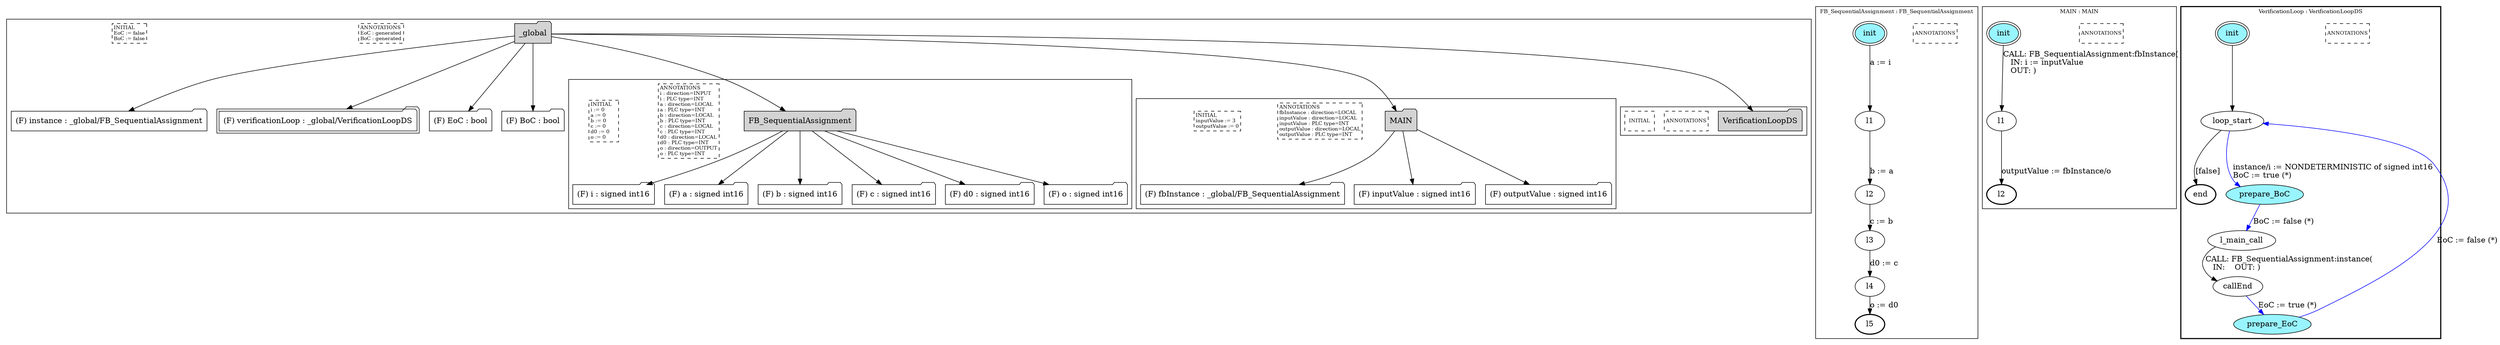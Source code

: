 digraph G {
	subgraph cluster__global1921167141 {
		node [shape="folder", style="filled"];
		//label="_global";
		_global1921167141 [label="_global"];
		_global1921167141 -> instance283471273;
		instance283471273 [label = "(F) instance : _global/FB_SequentialAssignment", fillcolor="white" ];
		_global1921167141 -> verificationLoop1671214984;
		verificationLoop1671214984 [label = "(F) verificationLoop : _global/VerificationLoopDS", fillcolor="white" , peripheries=2];
		_global1921167141 -> EoC96358826;
		EoC96358826 [label = "(F) EoC : bool", fillcolor="white" ];
		_global1921167141 -> BoC2063470183;
		BoC2063470183 [label = "(F) BoC : bool", fillcolor="white" ];
		_global1921167141 -> FB_SequentialAssignment1986126964;
		subgraph cluster_FB_SequentialAssignment1986126964 {
			node [shape="folder", style="filled"];
			//label="FB_SequentialAssignment";
			FB_SequentialAssignment1986126964 [label="FB_SequentialAssignment"];
			FB_SequentialAssignment1986126964 -> i1337632757;
			i1337632757 [label = "(F) i : signed int16", fillcolor="white" ];
			FB_SequentialAssignment1986126964 -> a1248488041;
			a1248488041 [label = "(F) a : signed int16", fillcolor="white" ];
			FB_SequentialAssignment1986126964 -> b469816326;
			b469816326 [label = "(F) b : signed int16", fillcolor="white" ];
			FB_SequentialAssignment1986126964 -> c1409933277;
			c1409933277 [label = "(F) c : signed int16", fillcolor="white" ];
			FB_SequentialAssignment1986126964 -> d01553893991;
			d01553893991 [label = "(F) d0 : signed int16", fillcolor="white" ];
			FB_SequentialAssignment1986126964 -> o944009919;
			o944009919 [label = "(F) o : signed int16", fillcolor="white" ];
			
			annotations_pseudonode_FB_SequentialAssignment1986126964 [
				label="ANNOTATIONS\li : direction=INPUT\li : PLC type=INT\la : direction=LOCAL\la : PLC type=INT\lb : direction=LOCAL\lb : PLC type=INT\lc : direction=LOCAL\lc : PLC type=INT\ld0 : direction=LOCAL\ld0 : PLC type=INT\lo : direction=OUTPUT\lo : PLC type=INT\l",
				fontsize=9, margin="0.04,0.04", fillcolor="white", shape="rectangle", style="dashed"];
			initamt_pseudonode_FB_SequentialAssignment1986126964 [
				label="INITIAL\li := 0\la := 0\lb := 0\lc := 0\ld0 := 0\lo := 0\l",
				fontsize=9, margin="0.04,0.04", fillcolor="lightyellow", shape="rectangle", style="dashed"];
		}
		_global1921167141 -> MAIN1426888510;
		subgraph cluster_MAIN1426888510 {
			node [shape="folder", style="filled"];
			//label="MAIN";
			MAIN1426888510 [label="MAIN"];
			MAIN1426888510 -> fbInstance1171097095;
			fbInstance1171097095 [label = "(F) fbInstance : _global/FB_SequentialAssignment", fillcolor="white" ];
			MAIN1426888510 -> inputValue1955846455;
			inputValue1955846455 [label = "(F) inputValue : signed int16", fillcolor="white" ];
			MAIN1426888510 -> outputValue1924403079;
			outputValue1924403079 [label = "(F) outputValue : signed int16", fillcolor="white" ];
			
			annotations_pseudonode_MAIN1426888510 [
				label="ANNOTATIONS\lfbInstance : direction=LOCAL\linputValue : direction=LOCAL\linputValue : PLC type=INT\loutputValue : direction=LOCAL\loutputValue : PLC type=INT\l",
				fontsize=9, margin="0.04,0.04", fillcolor="white", shape="rectangle", style="dashed"];
			initamt_pseudonode_MAIN1426888510 [
				label="INITIAL\linputValue := 3\loutputValue := 0\l",
				fontsize=9, margin="0.04,0.04", fillcolor="lightyellow", shape="rectangle", style="dashed"];
		}
		_global1921167141 -> VerificationLoopDS1258801872;
		subgraph cluster_VerificationLoopDS1258801872 {
			node [shape="folder", style="filled"];
			//label="VerificationLoopDS";
			VerificationLoopDS1258801872 [label="VerificationLoopDS"];
			
			annotations_pseudonode_VerificationLoopDS1258801872 [
				label="ANNOTATIONS",
				fontsize=9, margin="0.04,0.04", fillcolor="white", shape="rectangle", style="dashed"];
			initamt_pseudonode_VerificationLoopDS1258801872 [
				label="INITIAL",
				fontsize=9, margin="0.04,0.04", fillcolor="lightyellow", shape="rectangle", style="dashed"];
		}
		
		annotations_pseudonode__global1921167141 [
			label="ANNOTATIONS\lEoC : generated\lBoC : generated\l",
			fontsize=9, margin="0.04,0.04", fillcolor="white", shape="rectangle", style="dashed"];
		initamt_pseudonode__global1921167141 [
			label="INITIAL\lEoC := false\lBoC := false\l",
			fontsize=9, margin="0.04,0.04", fillcolor="lightyellow", shape="rectangle", style="dashed"];
	}
	subgraph clusterFB_SequentialAssignment {
		node [style="filled"];
		color="black";
		fontsize=10;
		ranksep=0.4;
		
		label="FB_SequentialAssignment : FB_SequentialAssignment";
		
		annotations_pseudonode_FB_SequentialAssignment [
			label="ANNOTATIONS",
			fontsize=9, margin="0.04,0.04", fillcolor="white", shape="rectangle", style="dashed"];
		
		init_FB_SequentialAssignment [label="init", color="black", fillcolor="cadetblue1", peripheries=2, shape="ellipse"];
		l1_FB_SequentialAssignment [label="l1", color="black", fillcolor="white", shape="ellipse"];
		l2_FB_SequentialAssignment [label="l2", color="black", fillcolor="white", shape="ellipse"];
		l3_FB_SequentialAssignment [label="l3", color="black", fillcolor="white", shape="ellipse"];
		l4_FB_SequentialAssignment [label="l4", color="black", fillcolor="white", shape="ellipse"];
		l5_FB_SequentialAssignment [label="l5", color="black", fillcolor="white", style=bold, shape="ellipse"];
		init_FB_SequentialAssignment -> l1_FB_SequentialAssignment [color="black", label="a := i"];
		l1_FB_SequentialAssignment -> l2_FB_SequentialAssignment [color="black", label="b := a"];
		l2_FB_SequentialAssignment -> l3_FB_SequentialAssignment [color="black", label="c := b"];
		l3_FB_SequentialAssignment -> l4_FB_SequentialAssignment [color="black", label="d0 := c"];
		l4_FB_SequentialAssignment -> l5_FB_SequentialAssignment [color="black", label="o := d0"];
	}
	subgraph clusterMAIN {
		node [style="filled"];
		color="black";
		fontsize=10;
		ranksep=0.4;
		
		label="MAIN : MAIN";
		
		annotations_pseudonode_MAIN [
			label="ANNOTATIONS",
			fontsize=9, margin="0.04,0.04", fillcolor="white", shape="rectangle", style="dashed"];
		
		init_MAIN [label="init", color="black", fillcolor="cadetblue1", peripheries=2, shape="ellipse"];
		l1_MAIN [label="l1", color="black", fillcolor="white", shape="ellipse"];
		l2_MAIN [label="l2", color="black", fillcolor="white", style=bold, shape="ellipse"];
		init_MAIN -> l1_MAIN [color="black", label="CALL: FB_SequentialAssignment:fbInstance(\l   IN: i := inputValue\l   OUT: )\l"];
		l1_MAIN -> l2_MAIN [color="black", label="outputValue := fbInstance/o"];
	}
	subgraph clusterVerificationLoop {
		node [style="filled"];
		style=bold;
		color="black";
		fontsize=10;
		ranksep=0.4;
		
		label="VerificationLoop : VerificationLoopDS";
		
		annotations_pseudonode_VerificationLoop [
			label="ANNOTATIONS",
			fontsize=9, margin="0.04,0.04", fillcolor="white", shape="rectangle", style="dashed"];
		
		init_VerificationLoop [label="init", color="black", fillcolor="cadetblue1", peripheries=2, shape="ellipse"];
		end_VerificationLoop [label="end", color="black", fillcolor="cadetblue1", style=bold, shape="ellipse"];
		loop_start_VerificationLoop [label="loop_start", color="black", fillcolor="white", shape="ellipse"];
		prepare_BoC_VerificationLoop [label="prepare_BoC", color="black", fillcolor="cadetblue1", shape="ellipse"];
		l_main_call_VerificationLoop [label="l_main_call", color="black", fillcolor="white", shape="ellipse"];
		callEnd_VerificationLoop [label="callEnd", color="black", fillcolor="white", shape="ellipse"];
		prepare_EoC_VerificationLoop [label="prepare_EoC", color="black", fillcolor="cadetblue1", shape="ellipse"];
		init_VerificationLoop -> loop_start_VerificationLoop [color="black", label=""];
		loop_start_VerificationLoop -> prepare_BoC_VerificationLoop [color="blue", label="instance/i := NONDETERMINISTIC of signed int16\lBoC := true (*)\l"];
		prepare_BoC_VerificationLoop -> l_main_call_VerificationLoop [color="blue", label="BoC := false (*)"];
		l_main_call_VerificationLoop -> callEnd_VerificationLoop [color="black", label="CALL: FB_SequentialAssignment:instance(\l   IN:    OUT: )\l"];
		callEnd_VerificationLoop -> prepare_EoC_VerificationLoop [color="blue", label="EoC := true (*)"];
		prepare_EoC_VerificationLoop -> loop_start_VerificationLoop [color="blue", label="EoC := false (*)"];
		loop_start_VerificationLoop -> end_VerificationLoop [color="black", label="[false]"];
	}
}

